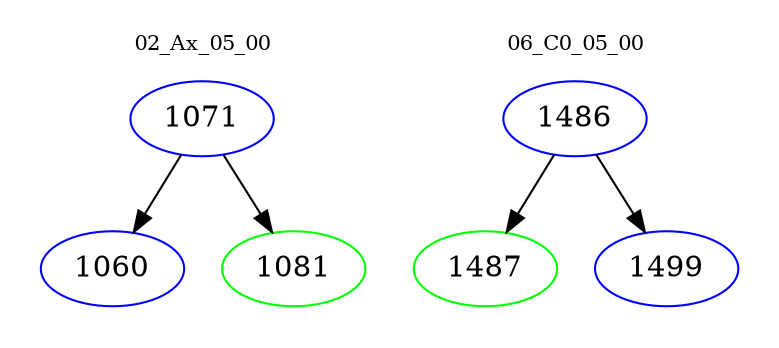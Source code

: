 digraph{
subgraph cluster_0 {
color = white
label = "02_Ax_05_00";
fontsize=10;
T0_1071 [label="1071", color="blue"]
T0_1071 -> T0_1060 [color="black"]
T0_1060 [label="1060", color="blue"]
T0_1071 -> T0_1081 [color="black"]
T0_1081 [label="1081", color="green"]
}
subgraph cluster_1 {
color = white
label = "06_C0_05_00";
fontsize=10;
T1_1486 [label="1486", color="blue"]
T1_1486 -> T1_1487 [color="black"]
T1_1487 [label="1487", color="green"]
T1_1486 -> T1_1499 [color="black"]
T1_1499 [label="1499", color="blue"]
}
}
